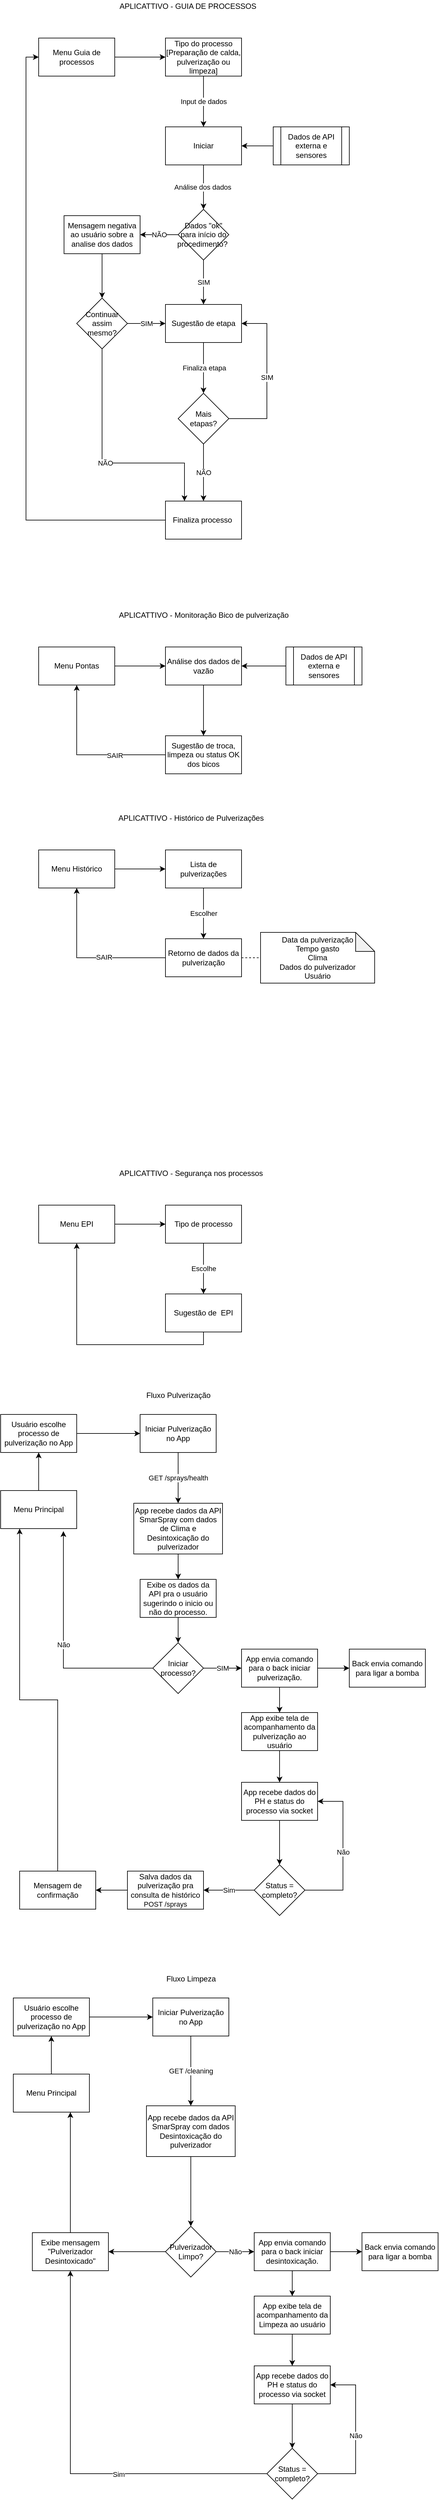 <mxfile version="16.2.4" type="github">
  <diagram id="BTvWTTK-OskF5Yp7cwZ_" name="Page-1">
    <mxGraphModel dx="1108" dy="460" grid="1" gridSize="10" guides="1" tooltips="1" connect="1" arrows="1" fold="1" page="1" pageScale="1" pageWidth="827" pageHeight="1169" math="0" shadow="0">
      <root>
        <mxCell id="0" />
        <mxCell id="1" parent="0" />
        <mxCell id="1Ovtjq9R8lrvQR8nFTWf-1" value="APLICATTIVO - GUIA DE PROCESSOS" style="text;html=1;align=center;verticalAlign=middle;resizable=0;points=[];autosize=1;strokeColor=none;fillColor=none;" parent="1" vertex="1">
          <mxGeometry x="200" y="20" width="230" height="20" as="geometry" />
        </mxCell>
        <mxCell id="1Ovtjq9R8lrvQR8nFTWf-4" value="" style="edgeStyle=orthogonalEdgeStyle;rounded=0;orthogonalLoop=1;jettySize=auto;html=1;" parent="1" source="1Ovtjq9R8lrvQR8nFTWf-2" target="1Ovtjq9R8lrvQR8nFTWf-3" edge="1">
          <mxGeometry relative="1" as="geometry" />
        </mxCell>
        <mxCell id="1Ovtjq9R8lrvQR8nFTWf-2" value="Menu Guia de processos" style="rounded=0;whiteSpace=wrap;html=1;" parent="1" vertex="1">
          <mxGeometry x="80" y="80" width="120" height="60" as="geometry" />
        </mxCell>
        <mxCell id="1Ovtjq9R8lrvQR8nFTWf-6" value="Input de dados" style="edgeStyle=orthogonalEdgeStyle;rounded=0;orthogonalLoop=1;jettySize=auto;html=1;" parent="1" source="1Ovtjq9R8lrvQR8nFTWf-3" target="1Ovtjq9R8lrvQR8nFTWf-5" edge="1">
          <mxGeometry relative="1" as="geometry" />
        </mxCell>
        <mxCell id="1Ovtjq9R8lrvQR8nFTWf-3" value="Tipo do processo&lt;br&gt;[Preparação de calda, pulverização ou limpeza]" style="whiteSpace=wrap;html=1;rounded=0;" parent="1" vertex="1">
          <mxGeometry x="280" y="80" width="120" height="60" as="geometry" />
        </mxCell>
        <mxCell id="1Ovtjq9R8lrvQR8nFTWf-21" value="Análise dos dados&amp;nbsp;" style="edgeStyle=orthogonalEdgeStyle;rounded=0;orthogonalLoop=1;jettySize=auto;html=1;" parent="1" source="1Ovtjq9R8lrvQR8nFTWf-5" target="1Ovtjq9R8lrvQR8nFTWf-20" edge="1">
          <mxGeometry relative="1" as="geometry" />
        </mxCell>
        <mxCell id="1Ovtjq9R8lrvQR8nFTWf-5" value="Iniciar" style="whiteSpace=wrap;html=1;rounded=0;" parent="1" vertex="1">
          <mxGeometry x="280" y="220" width="120" height="60" as="geometry" />
        </mxCell>
        <mxCell id="1Ovtjq9R8lrvQR8nFTWf-10" value="Finaliza etapa" style="edgeStyle=orthogonalEdgeStyle;rounded=0;orthogonalLoop=1;jettySize=auto;html=1;" parent="1" source="1Ovtjq9R8lrvQR8nFTWf-7" edge="1">
          <mxGeometry relative="1" as="geometry">
            <mxPoint x="340" y="640" as="targetPoint" />
          </mxGeometry>
        </mxCell>
        <mxCell id="1Ovtjq9R8lrvQR8nFTWf-7" value="Sugestão de etapa" style="whiteSpace=wrap;html=1;rounded=0;" parent="1" vertex="1">
          <mxGeometry x="280" y="500" width="120" height="60" as="geometry" />
        </mxCell>
        <mxCell id="1Ovtjq9R8lrvQR8nFTWf-11" value="SIM" style="edgeStyle=orthogonalEdgeStyle;rounded=0;orthogonalLoop=1;jettySize=auto;html=1;entryX=1;entryY=0.5;entryDx=0;entryDy=0;exitX=1;exitY=0.5;exitDx=0;exitDy=0;" parent="1" source="1Ovtjq9R8lrvQR8nFTWf-12" target="1Ovtjq9R8lrvQR8nFTWf-7" edge="1">
          <mxGeometry relative="1" as="geometry">
            <mxPoint x="440" y="520" as="targetPoint" />
            <mxPoint x="400" y="670" as="sourcePoint" />
            <Array as="points">
              <mxPoint x="440" y="680" />
              <mxPoint x="440" y="530" />
            </Array>
          </mxGeometry>
        </mxCell>
        <mxCell id="1Ovtjq9R8lrvQR8nFTWf-16" value="NÃO" style="edgeStyle=orthogonalEdgeStyle;rounded=0;orthogonalLoop=1;jettySize=auto;html=1;" parent="1" source="1Ovtjq9R8lrvQR8nFTWf-12" target="1Ovtjq9R8lrvQR8nFTWf-15" edge="1">
          <mxGeometry relative="1" as="geometry" />
        </mxCell>
        <mxCell id="1Ovtjq9R8lrvQR8nFTWf-12" value="Mais&lt;br&gt;etapas?" style="rhombus;whiteSpace=wrap;html=1;" parent="1" vertex="1">
          <mxGeometry x="300" y="640" width="80" height="80" as="geometry" />
        </mxCell>
        <mxCell id="1Ovtjq9R8lrvQR8nFTWf-17" style="edgeStyle=orthogonalEdgeStyle;rounded=0;orthogonalLoop=1;jettySize=auto;html=1;entryX=0;entryY=0.5;entryDx=0;entryDy=0;" parent="1" source="1Ovtjq9R8lrvQR8nFTWf-15" target="1Ovtjq9R8lrvQR8nFTWf-2" edge="1">
          <mxGeometry relative="1" as="geometry" />
        </mxCell>
        <mxCell id="1Ovtjq9R8lrvQR8nFTWf-15" value="Finaliza processo&amp;nbsp;" style="whiteSpace=wrap;html=1;" parent="1" vertex="1">
          <mxGeometry x="280" y="810" width="120" height="60" as="geometry" />
        </mxCell>
        <mxCell id="1Ovtjq9R8lrvQR8nFTWf-19" style="edgeStyle=orthogonalEdgeStyle;rounded=0;orthogonalLoop=1;jettySize=auto;html=1;entryX=1;entryY=0.5;entryDx=0;entryDy=0;" parent="1" source="1Ovtjq9R8lrvQR8nFTWf-18" target="1Ovtjq9R8lrvQR8nFTWf-5" edge="1">
          <mxGeometry relative="1" as="geometry" />
        </mxCell>
        <mxCell id="1Ovtjq9R8lrvQR8nFTWf-18" value="Dados de API externa e sensores" style="shape=process;whiteSpace=wrap;html=1;backgroundOutline=1;" parent="1" vertex="1">
          <mxGeometry x="450" y="220" width="120" height="60" as="geometry" />
        </mxCell>
        <mxCell id="1Ovtjq9R8lrvQR8nFTWf-25" value="NÃO" style="edgeStyle=orthogonalEdgeStyle;rounded=0;orthogonalLoop=1;jettySize=auto;html=1;" parent="1" source="1Ovtjq9R8lrvQR8nFTWf-20" target="1Ovtjq9R8lrvQR8nFTWf-24" edge="1">
          <mxGeometry relative="1" as="geometry" />
        </mxCell>
        <mxCell id="1Ovtjq9R8lrvQR8nFTWf-26" value="SIM" style="edgeStyle=orthogonalEdgeStyle;rounded=0;orthogonalLoop=1;jettySize=auto;html=1;" parent="1" source="1Ovtjq9R8lrvQR8nFTWf-20" target="1Ovtjq9R8lrvQR8nFTWf-7" edge="1">
          <mxGeometry relative="1" as="geometry" />
        </mxCell>
        <mxCell id="1Ovtjq9R8lrvQR8nFTWf-20" value="Dados &quot;ok&quot;&lt;br&gt;para início do procedimento?&amp;nbsp;" style="rhombus;whiteSpace=wrap;html=1;rounded=0;" parent="1" vertex="1">
          <mxGeometry x="300" y="350" width="80" height="80" as="geometry" />
        </mxCell>
        <mxCell id="1Ovtjq9R8lrvQR8nFTWf-28" value="" style="edgeStyle=orthogonalEdgeStyle;rounded=0;orthogonalLoop=1;jettySize=auto;html=1;" parent="1" source="1Ovtjq9R8lrvQR8nFTWf-24" target="1Ovtjq9R8lrvQR8nFTWf-27" edge="1">
          <mxGeometry relative="1" as="geometry" />
        </mxCell>
        <mxCell id="1Ovtjq9R8lrvQR8nFTWf-24" value="Mensagem negativa ao usuário sobre a analise dos dados" style="whiteSpace=wrap;html=1;rounded=0;" parent="1" vertex="1">
          <mxGeometry x="120" y="360" width="120" height="60" as="geometry" />
        </mxCell>
        <mxCell id="1Ovtjq9R8lrvQR8nFTWf-29" value="SIM" style="edgeStyle=orthogonalEdgeStyle;rounded=0;orthogonalLoop=1;jettySize=auto;html=1;entryX=0;entryY=0.5;entryDx=0;entryDy=0;exitX=1;exitY=0.5;exitDx=0;exitDy=0;" parent="1" source="1Ovtjq9R8lrvQR8nFTWf-27" target="1Ovtjq9R8lrvQR8nFTWf-7" edge="1">
          <mxGeometry relative="1" as="geometry" />
        </mxCell>
        <mxCell id="1Ovtjq9R8lrvQR8nFTWf-31" value="NÃO" style="edgeStyle=orthogonalEdgeStyle;rounded=0;orthogonalLoop=1;jettySize=auto;html=1;entryX=0.25;entryY=0;entryDx=0;entryDy=0;exitX=0.5;exitY=1;exitDx=0;exitDy=0;" parent="1" source="1Ovtjq9R8lrvQR8nFTWf-27" target="1Ovtjq9R8lrvQR8nFTWf-15" edge="1">
          <mxGeometry relative="1" as="geometry">
            <Array as="points">
              <mxPoint x="180" y="750" />
              <mxPoint x="310" y="750" />
            </Array>
          </mxGeometry>
        </mxCell>
        <mxCell id="1Ovtjq9R8lrvQR8nFTWf-27" value="Continuar assim mesmo?" style="rhombus;whiteSpace=wrap;html=1;rounded=0;" parent="1" vertex="1">
          <mxGeometry x="140" y="490" width="80" height="80" as="geometry" />
        </mxCell>
        <mxCell id="1Ovtjq9R8lrvQR8nFTWf-34" value="APLICATTIVO - Monitoração Bico de pulverização" style="text;html=1;align=center;verticalAlign=middle;resizable=0;points=[];autosize=1;strokeColor=none;fillColor=none;" parent="1" vertex="1">
          <mxGeometry x="200" y="980" width="280" height="20" as="geometry" />
        </mxCell>
        <mxCell id="1Ovtjq9R8lrvQR8nFTWf-37" value="" style="edgeStyle=orthogonalEdgeStyle;rounded=0;orthogonalLoop=1;jettySize=auto;html=1;" parent="1" source="1Ovtjq9R8lrvQR8nFTWf-35" target="1Ovtjq9R8lrvQR8nFTWf-36" edge="1">
          <mxGeometry relative="1" as="geometry" />
        </mxCell>
        <mxCell id="1Ovtjq9R8lrvQR8nFTWf-35" value="Menu Pontas" style="rounded=0;whiteSpace=wrap;html=1;" parent="1" vertex="1">
          <mxGeometry x="80" y="1040" width="120" height="60" as="geometry" />
        </mxCell>
        <mxCell id="1Ovtjq9R8lrvQR8nFTWf-43" value="" style="edgeStyle=orthogonalEdgeStyle;rounded=0;orthogonalLoop=1;jettySize=auto;html=1;" parent="1" source="1Ovtjq9R8lrvQR8nFTWf-36" target="1Ovtjq9R8lrvQR8nFTWf-42" edge="1">
          <mxGeometry relative="1" as="geometry" />
        </mxCell>
        <mxCell id="1Ovtjq9R8lrvQR8nFTWf-36" value="Análise dos dados de vazão" style="whiteSpace=wrap;html=1;rounded=0;" parent="1" vertex="1">
          <mxGeometry x="280" y="1040" width="120" height="60" as="geometry" />
        </mxCell>
        <mxCell id="1Ovtjq9R8lrvQR8nFTWf-41" value="" style="edgeStyle=orthogonalEdgeStyle;rounded=0;orthogonalLoop=1;jettySize=auto;html=1;" parent="1" source="1Ovtjq9R8lrvQR8nFTWf-40" target="1Ovtjq9R8lrvQR8nFTWf-36" edge="1">
          <mxGeometry relative="1" as="geometry" />
        </mxCell>
        <mxCell id="1Ovtjq9R8lrvQR8nFTWf-40" value="Dados de API externa e sensores" style="shape=process;whiteSpace=wrap;html=1;backgroundOutline=1;" parent="1" vertex="1">
          <mxGeometry x="470" y="1040" width="120" height="60" as="geometry" />
        </mxCell>
        <mxCell id="1Ovtjq9R8lrvQR8nFTWf-44" style="edgeStyle=orthogonalEdgeStyle;rounded=0;orthogonalLoop=1;jettySize=auto;html=1;entryX=0.5;entryY=1;entryDx=0;entryDy=0;" parent="1" source="1Ovtjq9R8lrvQR8nFTWf-42" target="1Ovtjq9R8lrvQR8nFTWf-35" edge="1">
          <mxGeometry relative="1" as="geometry" />
        </mxCell>
        <mxCell id="1Ovtjq9R8lrvQR8nFTWf-45" value="SAIR" style="edgeLabel;html=1;align=center;verticalAlign=middle;resizable=0;points=[];" parent="1Ovtjq9R8lrvQR8nFTWf-44" vertex="1" connectable="0">
          <mxGeometry x="-0.36" y="1" relative="1" as="geometry">
            <mxPoint as="offset" />
          </mxGeometry>
        </mxCell>
        <mxCell id="1Ovtjq9R8lrvQR8nFTWf-42" value="Sugestão de troca, limpeza ou status OK dos bicos" style="whiteSpace=wrap;html=1;rounded=0;" parent="1" vertex="1">
          <mxGeometry x="280" y="1180" width="120" height="60" as="geometry" />
        </mxCell>
        <mxCell id="1Ovtjq9R8lrvQR8nFTWf-46" value="APLICATTIVO - Histórico de Pulverizações" style="text;html=1;align=center;verticalAlign=middle;resizable=0;points=[];autosize=1;strokeColor=none;fillColor=none;" parent="1" vertex="1">
          <mxGeometry x="200" y="1300" width="240" height="20" as="geometry" />
        </mxCell>
        <mxCell id="1Ovtjq9R8lrvQR8nFTWf-49" value="" style="edgeStyle=orthogonalEdgeStyle;rounded=0;orthogonalLoop=1;jettySize=auto;html=1;" parent="1" source="1Ovtjq9R8lrvQR8nFTWf-47" target="1Ovtjq9R8lrvQR8nFTWf-48" edge="1">
          <mxGeometry relative="1" as="geometry" />
        </mxCell>
        <mxCell id="1Ovtjq9R8lrvQR8nFTWf-47" value="Menu Histórico" style="rounded=0;whiteSpace=wrap;html=1;" parent="1" vertex="1">
          <mxGeometry x="80" y="1360" width="120" height="60" as="geometry" />
        </mxCell>
        <mxCell id="1Ovtjq9R8lrvQR8nFTWf-51" value="Escolher" style="edgeStyle=orthogonalEdgeStyle;rounded=0;orthogonalLoop=1;jettySize=auto;html=1;" parent="1" source="1Ovtjq9R8lrvQR8nFTWf-48" target="1Ovtjq9R8lrvQR8nFTWf-50" edge="1">
          <mxGeometry relative="1" as="geometry" />
        </mxCell>
        <mxCell id="1Ovtjq9R8lrvQR8nFTWf-48" value="Lista de pulverizações" style="whiteSpace=wrap;html=1;rounded=0;" parent="1" vertex="1">
          <mxGeometry x="280" y="1360" width="120" height="60" as="geometry" />
        </mxCell>
        <mxCell id="1Ovtjq9R8lrvQR8nFTWf-62" style="edgeStyle=orthogonalEdgeStyle;rounded=0;orthogonalLoop=1;jettySize=auto;html=1;entryX=0.5;entryY=1;entryDx=0;entryDy=0;" parent="1" source="1Ovtjq9R8lrvQR8nFTWf-50" target="1Ovtjq9R8lrvQR8nFTWf-47" edge="1">
          <mxGeometry relative="1" as="geometry" />
        </mxCell>
        <mxCell id="1Ovtjq9R8lrvQR8nFTWf-63" value="SAIR" style="edgeLabel;html=1;align=center;verticalAlign=middle;resizable=0;points=[];" parent="1Ovtjq9R8lrvQR8nFTWf-62" vertex="1" connectable="0">
          <mxGeometry x="-0.224" y="-1" relative="1" as="geometry">
            <mxPoint as="offset" />
          </mxGeometry>
        </mxCell>
        <mxCell id="1Ovtjq9R8lrvQR8nFTWf-50" value="Retorno de dados da pulverização" style="whiteSpace=wrap;html=1;rounded=0;" parent="1" vertex="1">
          <mxGeometry x="280" y="1500" width="120" height="60" as="geometry" />
        </mxCell>
        <mxCell id="1Ovtjq9R8lrvQR8nFTWf-58" value="Data da pulverização&lt;br&gt;Tempo gasto&lt;br&gt;Clima&lt;br&gt;Dados do pulverizador&lt;br&gt;Usuário" style="shape=note;whiteSpace=wrap;html=1;backgroundOutline=1;darkOpacity=0.05;" parent="1" vertex="1">
          <mxGeometry x="430" y="1490" width="180" height="80" as="geometry" />
        </mxCell>
        <mxCell id="1Ovtjq9R8lrvQR8nFTWf-61" value="" style="endArrow=none;dashed=1;html=1;rounded=0;entryX=0;entryY=0.5;entryDx=0;entryDy=0;entryPerimeter=0;exitX=1;exitY=0.5;exitDx=0;exitDy=0;" parent="1" source="1Ovtjq9R8lrvQR8nFTWf-50" target="1Ovtjq9R8lrvQR8nFTWf-58" edge="1">
          <mxGeometry width="50" height="50" relative="1" as="geometry">
            <mxPoint x="390" y="1450" as="sourcePoint" />
            <mxPoint x="440" y="1400" as="targetPoint" />
          </mxGeometry>
        </mxCell>
        <mxCell id="1Ovtjq9R8lrvQR8nFTWf-69" value="APLICATTIVO - Segurança nos processos" style="text;html=1;align=center;verticalAlign=middle;resizable=0;points=[];autosize=1;strokeColor=none;fillColor=none;" parent="1" vertex="1">
          <mxGeometry x="200" y="1860" width="240" height="20" as="geometry" />
        </mxCell>
        <mxCell id="1Ovtjq9R8lrvQR8nFTWf-72" value="" style="edgeStyle=orthogonalEdgeStyle;rounded=0;orthogonalLoop=1;jettySize=auto;html=1;" parent="1" source="1Ovtjq9R8lrvQR8nFTWf-70" target="1Ovtjq9R8lrvQR8nFTWf-71" edge="1">
          <mxGeometry relative="1" as="geometry" />
        </mxCell>
        <mxCell id="1Ovtjq9R8lrvQR8nFTWf-70" value="Menu EPI" style="rounded=0;whiteSpace=wrap;html=1;" parent="1" vertex="1">
          <mxGeometry x="80" y="1920" width="120" height="60" as="geometry" />
        </mxCell>
        <mxCell id="1Ovtjq9R8lrvQR8nFTWf-74" value="Escolhe" style="edgeStyle=orthogonalEdgeStyle;rounded=0;orthogonalLoop=1;jettySize=auto;html=1;" parent="1" source="1Ovtjq9R8lrvQR8nFTWf-71" target="1Ovtjq9R8lrvQR8nFTWf-73" edge="1">
          <mxGeometry relative="1" as="geometry" />
        </mxCell>
        <mxCell id="1Ovtjq9R8lrvQR8nFTWf-71" value="Tipo de processo" style="whiteSpace=wrap;html=1;rounded=0;" parent="1" vertex="1">
          <mxGeometry x="280" y="1920" width="120" height="60" as="geometry" />
        </mxCell>
        <mxCell id="1Ovtjq9R8lrvQR8nFTWf-75" style="edgeStyle=orthogonalEdgeStyle;rounded=0;orthogonalLoop=1;jettySize=auto;html=1;entryX=0.5;entryY=1;entryDx=0;entryDy=0;exitX=0.5;exitY=1;exitDx=0;exitDy=0;" parent="1" source="1Ovtjq9R8lrvQR8nFTWf-73" target="1Ovtjq9R8lrvQR8nFTWf-70" edge="1">
          <mxGeometry relative="1" as="geometry" />
        </mxCell>
        <mxCell id="1Ovtjq9R8lrvQR8nFTWf-73" value="Sugestão de&amp;nbsp; EPI" style="whiteSpace=wrap;html=1;rounded=0;" parent="1" vertex="1">
          <mxGeometry x="280" y="2060" width="120" height="60" as="geometry" />
        </mxCell>
        <mxCell id="CHjRX5iaACjujJVcwhNr-1" value="Fluxo Pulverização" style="text;html=1;align=center;verticalAlign=middle;resizable=0;points=[];autosize=1;strokeColor=none;fillColor=none;" vertex="1" parent="1">
          <mxGeometry x="240" y="2210" width="120" height="20" as="geometry" />
        </mxCell>
        <mxCell id="CHjRX5iaACjujJVcwhNr-4" value="GET /sprays/health" style="edgeStyle=orthogonalEdgeStyle;rounded=0;orthogonalLoop=1;jettySize=auto;html=1;" edge="1" parent="1" source="CHjRX5iaACjujJVcwhNr-2" target="CHjRX5iaACjujJVcwhNr-3">
          <mxGeometry relative="1" as="geometry" />
        </mxCell>
        <mxCell id="CHjRX5iaACjujJVcwhNr-2" value="Iniciar Pulverização no App" style="rounded=0;whiteSpace=wrap;html=1;" vertex="1" parent="1">
          <mxGeometry x="240" y="2250" width="120" height="60" as="geometry" />
        </mxCell>
        <mxCell id="CHjRX5iaACjujJVcwhNr-6" value="" style="edgeStyle=orthogonalEdgeStyle;rounded=0;orthogonalLoop=1;jettySize=auto;html=1;" edge="1" parent="1" source="CHjRX5iaACjujJVcwhNr-3" target="CHjRX5iaACjujJVcwhNr-5">
          <mxGeometry relative="1" as="geometry" />
        </mxCell>
        <mxCell id="CHjRX5iaACjujJVcwhNr-3" value="App recebe dados da API SmarSpray com dados de Clima e Desintoxicação do pulverizador" style="whiteSpace=wrap;html=1;rounded=0;" vertex="1" parent="1">
          <mxGeometry x="230" y="2390" width="140" height="80" as="geometry" />
        </mxCell>
        <mxCell id="CHjRX5iaACjujJVcwhNr-8" value="" style="edgeStyle=orthogonalEdgeStyle;rounded=0;orthogonalLoop=1;jettySize=auto;html=1;" edge="1" parent="1" source="CHjRX5iaACjujJVcwhNr-5" target="CHjRX5iaACjujJVcwhNr-7">
          <mxGeometry relative="1" as="geometry" />
        </mxCell>
        <mxCell id="CHjRX5iaACjujJVcwhNr-5" value="Exibe os dados da API pra o usuário sugerindo o inicio ou não do processo." style="whiteSpace=wrap;html=1;rounded=0;" vertex="1" parent="1">
          <mxGeometry x="240" y="2510" width="120" height="60" as="geometry" />
        </mxCell>
        <mxCell id="CHjRX5iaACjujJVcwhNr-10" value="SIM" style="edgeStyle=orthogonalEdgeStyle;rounded=0;orthogonalLoop=1;jettySize=auto;html=1;" edge="1" parent="1" source="CHjRX5iaACjujJVcwhNr-7" target="CHjRX5iaACjujJVcwhNr-9">
          <mxGeometry relative="1" as="geometry" />
        </mxCell>
        <mxCell id="CHjRX5iaACjujJVcwhNr-12" value="Não" style="edgeStyle=orthogonalEdgeStyle;rounded=0;orthogonalLoop=1;jettySize=auto;html=1;entryX=0.825;entryY=1.067;entryDx=0;entryDy=0;entryPerimeter=0;" edge="1" parent="1" source="CHjRX5iaACjujJVcwhNr-7" target="CHjRX5iaACjujJVcwhNr-11">
          <mxGeometry relative="1" as="geometry" />
        </mxCell>
        <mxCell id="CHjRX5iaACjujJVcwhNr-7" value="Iniciar processo?" style="rhombus;whiteSpace=wrap;html=1;rounded=0;" vertex="1" parent="1">
          <mxGeometry x="260" y="2610" width="80" height="80" as="geometry" />
        </mxCell>
        <mxCell id="CHjRX5iaACjujJVcwhNr-14" value="" style="edgeStyle=orthogonalEdgeStyle;rounded=0;orthogonalLoop=1;jettySize=auto;html=1;" edge="1" parent="1" source="CHjRX5iaACjujJVcwhNr-9" target="CHjRX5iaACjujJVcwhNr-13">
          <mxGeometry relative="1" as="geometry" />
        </mxCell>
        <mxCell id="CHjRX5iaACjujJVcwhNr-16" value="" style="edgeStyle=orthogonalEdgeStyle;rounded=0;orthogonalLoop=1;jettySize=auto;html=1;" edge="1" parent="1" source="CHjRX5iaACjujJVcwhNr-9" target="CHjRX5iaACjujJVcwhNr-15">
          <mxGeometry relative="1" as="geometry" />
        </mxCell>
        <mxCell id="CHjRX5iaACjujJVcwhNr-9" value="App envia comando para o back iniciar pulverização." style="whiteSpace=wrap;html=1;rounded=0;" vertex="1" parent="1">
          <mxGeometry x="400" y="2620" width="120" height="60" as="geometry" />
        </mxCell>
        <mxCell id="CHjRX5iaACjujJVcwhNr-30" value="" style="edgeStyle=orthogonalEdgeStyle;rounded=0;orthogonalLoop=1;jettySize=auto;html=1;" edge="1" parent="1" source="CHjRX5iaACjujJVcwhNr-11" target="CHjRX5iaACjujJVcwhNr-29">
          <mxGeometry relative="1" as="geometry" />
        </mxCell>
        <mxCell id="CHjRX5iaACjujJVcwhNr-11" value="Menu Principal" style="whiteSpace=wrap;html=1;rounded=0;" vertex="1" parent="1">
          <mxGeometry x="20" y="2370" width="120" height="60" as="geometry" />
        </mxCell>
        <mxCell id="CHjRX5iaACjujJVcwhNr-20" value="" style="edgeStyle=orthogonalEdgeStyle;rounded=0;orthogonalLoop=1;jettySize=auto;html=1;" edge="1" parent="1" source="CHjRX5iaACjujJVcwhNr-13" target="CHjRX5iaACjujJVcwhNr-19">
          <mxGeometry relative="1" as="geometry" />
        </mxCell>
        <mxCell id="CHjRX5iaACjujJVcwhNr-13" value="App exibe tela de acompanhamento da pulverização ao usuário" style="whiteSpace=wrap;html=1;rounded=0;" vertex="1" parent="1">
          <mxGeometry x="400" y="2720" width="120" height="60" as="geometry" />
        </mxCell>
        <mxCell id="CHjRX5iaACjujJVcwhNr-15" value="Back envia comando para ligar a bomba" style="whiteSpace=wrap;html=1;rounded=0;" vertex="1" parent="1">
          <mxGeometry x="570" y="2620" width="120" height="60" as="geometry" />
        </mxCell>
        <mxCell id="CHjRX5iaACjujJVcwhNr-22" value="" style="edgeStyle=orthogonalEdgeStyle;rounded=0;orthogonalLoop=1;jettySize=auto;html=1;" edge="1" parent="1" source="CHjRX5iaACjujJVcwhNr-19" target="CHjRX5iaACjujJVcwhNr-21">
          <mxGeometry relative="1" as="geometry" />
        </mxCell>
        <mxCell id="CHjRX5iaACjujJVcwhNr-19" value="App recebe dados do PH e status do processo via socket" style="whiteSpace=wrap;html=1;rounded=0;" vertex="1" parent="1">
          <mxGeometry x="400" y="2830" width="120" height="60" as="geometry" />
        </mxCell>
        <mxCell id="CHjRX5iaACjujJVcwhNr-23" value="Não" style="edgeStyle=orthogonalEdgeStyle;rounded=0;orthogonalLoop=1;jettySize=auto;html=1;entryX=1;entryY=0.5;entryDx=0;entryDy=0;exitX=1;exitY=0.5;exitDx=0;exitDy=0;" edge="1" parent="1" source="CHjRX5iaACjujJVcwhNr-21" target="CHjRX5iaACjujJVcwhNr-19">
          <mxGeometry relative="1" as="geometry">
            <Array as="points">
              <mxPoint x="560" y="3000" />
              <mxPoint x="560" y="2860" />
            </Array>
          </mxGeometry>
        </mxCell>
        <mxCell id="CHjRX5iaACjujJVcwhNr-25" value="Sim" style="edgeStyle=orthogonalEdgeStyle;rounded=0;orthogonalLoop=1;jettySize=auto;html=1;" edge="1" parent="1" source="CHjRX5iaACjujJVcwhNr-21" target="CHjRX5iaACjujJVcwhNr-24">
          <mxGeometry relative="1" as="geometry" />
        </mxCell>
        <mxCell id="CHjRX5iaACjujJVcwhNr-21" value="Status = completo?" style="rhombus;whiteSpace=wrap;html=1;rounded=0;" vertex="1" parent="1">
          <mxGeometry x="420" y="2960" width="80" height="80" as="geometry" />
        </mxCell>
        <mxCell id="CHjRX5iaACjujJVcwhNr-27" value="" style="edgeStyle=orthogonalEdgeStyle;rounded=0;orthogonalLoop=1;jettySize=auto;html=1;" edge="1" parent="1" source="CHjRX5iaACjujJVcwhNr-24" target="CHjRX5iaACjujJVcwhNr-26">
          <mxGeometry relative="1" as="geometry" />
        </mxCell>
        <mxCell id="CHjRX5iaACjujJVcwhNr-24" value="Salva dados da pulverização pra consulta de histórico&lt;br&gt;&lt;span style=&quot;font-size: 11px ; background-color: rgb(255 , 255 , 255)&quot;&gt;POST /sprays&lt;/span&gt;" style="whiteSpace=wrap;html=1;rounded=0;" vertex="1" parent="1">
          <mxGeometry x="220" y="2970" width="120" height="60" as="geometry" />
        </mxCell>
        <mxCell id="CHjRX5iaACjujJVcwhNr-28" style="edgeStyle=orthogonalEdgeStyle;rounded=0;orthogonalLoop=1;jettySize=auto;html=1;entryX=0.25;entryY=1;entryDx=0;entryDy=0;" edge="1" parent="1" source="CHjRX5iaACjujJVcwhNr-26" target="CHjRX5iaACjujJVcwhNr-11">
          <mxGeometry relative="1" as="geometry" />
        </mxCell>
        <mxCell id="CHjRX5iaACjujJVcwhNr-26" value="Mensagem de confirmação" style="whiteSpace=wrap;html=1;rounded=0;" vertex="1" parent="1">
          <mxGeometry x="50" y="2970" width="120" height="60" as="geometry" />
        </mxCell>
        <mxCell id="CHjRX5iaACjujJVcwhNr-31" value="" style="edgeStyle=orthogonalEdgeStyle;rounded=0;orthogonalLoop=1;jettySize=auto;html=1;" edge="1" parent="1" source="CHjRX5iaACjujJVcwhNr-29" target="CHjRX5iaACjujJVcwhNr-2">
          <mxGeometry relative="1" as="geometry" />
        </mxCell>
        <mxCell id="CHjRX5iaACjujJVcwhNr-29" value="Usuário escolhe processo de pulverização no App" style="whiteSpace=wrap;html=1;rounded=0;" vertex="1" parent="1">
          <mxGeometry x="20" y="2250" width="120" height="60" as="geometry" />
        </mxCell>
        <mxCell id="CHjRX5iaACjujJVcwhNr-32" value="Fluxo Limpeza" style="text;html=1;align=center;verticalAlign=middle;resizable=0;points=[];autosize=1;strokeColor=none;fillColor=none;" vertex="1" parent="1">
          <mxGeometry x="275" y="3130" width="90" height="20" as="geometry" />
        </mxCell>
        <mxCell id="CHjRX5iaACjujJVcwhNr-33" value="GET /cleaning" style="edgeStyle=orthogonalEdgeStyle;rounded=0;orthogonalLoop=1;jettySize=auto;html=1;" edge="1" parent="1" source="CHjRX5iaACjujJVcwhNr-34" target="CHjRX5iaACjujJVcwhNr-36">
          <mxGeometry relative="1" as="geometry" />
        </mxCell>
        <mxCell id="CHjRX5iaACjujJVcwhNr-34" value="Iniciar Pulverização no App" style="rounded=0;whiteSpace=wrap;html=1;" vertex="1" parent="1">
          <mxGeometry x="260" y="3170" width="120" height="60" as="geometry" />
        </mxCell>
        <mxCell id="CHjRX5iaACjujJVcwhNr-61" style="edgeStyle=orthogonalEdgeStyle;rounded=0;orthogonalLoop=1;jettySize=auto;html=1;entryX=0.5;entryY=0;entryDx=0;entryDy=0;" edge="1" parent="1" source="CHjRX5iaACjujJVcwhNr-36" target="CHjRX5iaACjujJVcwhNr-41">
          <mxGeometry relative="1" as="geometry" />
        </mxCell>
        <mxCell id="CHjRX5iaACjujJVcwhNr-36" value="App recebe dados da API SmarSpray com dados Desintoxicação do pulverizador" style="whiteSpace=wrap;html=1;rounded=0;" vertex="1" parent="1">
          <mxGeometry x="250" y="3340" width="140" height="80" as="geometry" />
        </mxCell>
        <mxCell id="CHjRX5iaACjujJVcwhNr-62" value="Não" style="edgeStyle=orthogonalEdgeStyle;rounded=0;orthogonalLoop=1;jettySize=auto;html=1;" edge="1" parent="1" source="CHjRX5iaACjujJVcwhNr-41" target="CHjRX5iaACjujJVcwhNr-44">
          <mxGeometry relative="1" as="geometry" />
        </mxCell>
        <mxCell id="CHjRX5iaACjujJVcwhNr-64" value="" style="edgeStyle=orthogonalEdgeStyle;rounded=0;orthogonalLoop=1;jettySize=auto;html=1;" edge="1" parent="1" source="CHjRX5iaACjujJVcwhNr-41" target="CHjRX5iaACjujJVcwhNr-63">
          <mxGeometry relative="1" as="geometry" />
        </mxCell>
        <mxCell id="CHjRX5iaACjujJVcwhNr-41" value="Pulverizador Limpo?" style="rhombus;whiteSpace=wrap;html=1;rounded=0;" vertex="1" parent="1">
          <mxGeometry x="280" y="3530" width="80" height="80" as="geometry" />
        </mxCell>
        <mxCell id="CHjRX5iaACjujJVcwhNr-42" value="" style="edgeStyle=orthogonalEdgeStyle;rounded=0;orthogonalLoop=1;jettySize=auto;html=1;" edge="1" parent="1" source="CHjRX5iaACjujJVcwhNr-44" target="CHjRX5iaACjujJVcwhNr-48">
          <mxGeometry relative="1" as="geometry" />
        </mxCell>
        <mxCell id="CHjRX5iaACjujJVcwhNr-43" value="" style="edgeStyle=orthogonalEdgeStyle;rounded=0;orthogonalLoop=1;jettySize=auto;html=1;" edge="1" parent="1" source="CHjRX5iaACjujJVcwhNr-44" target="CHjRX5iaACjujJVcwhNr-49">
          <mxGeometry relative="1" as="geometry" />
        </mxCell>
        <mxCell id="CHjRX5iaACjujJVcwhNr-44" value="App envia comando para o back iniciar desintoxicação." style="whiteSpace=wrap;html=1;rounded=0;" vertex="1" parent="1">
          <mxGeometry x="420" y="3540" width="120" height="60" as="geometry" />
        </mxCell>
        <mxCell id="CHjRX5iaACjujJVcwhNr-45" value="" style="edgeStyle=orthogonalEdgeStyle;rounded=0;orthogonalLoop=1;jettySize=auto;html=1;" edge="1" parent="1" source="CHjRX5iaACjujJVcwhNr-46" target="CHjRX5iaACjujJVcwhNr-60">
          <mxGeometry relative="1" as="geometry" />
        </mxCell>
        <mxCell id="CHjRX5iaACjujJVcwhNr-46" value="Menu Principal" style="whiteSpace=wrap;html=1;rounded=0;" vertex="1" parent="1">
          <mxGeometry x="40" y="3290" width="120" height="60" as="geometry" />
        </mxCell>
        <mxCell id="CHjRX5iaACjujJVcwhNr-47" value="" style="edgeStyle=orthogonalEdgeStyle;rounded=0;orthogonalLoop=1;jettySize=auto;html=1;" edge="1" parent="1" source="CHjRX5iaACjujJVcwhNr-48" target="CHjRX5iaACjujJVcwhNr-51">
          <mxGeometry relative="1" as="geometry" />
        </mxCell>
        <mxCell id="CHjRX5iaACjujJVcwhNr-48" value="App exibe tela de acompanhamento da Limpeza ao usuário" style="whiteSpace=wrap;html=1;rounded=0;" vertex="1" parent="1">
          <mxGeometry x="420" y="3640" width="120" height="60" as="geometry" />
        </mxCell>
        <mxCell id="CHjRX5iaACjujJVcwhNr-49" value="Back envia comando para ligar a bomba" style="whiteSpace=wrap;html=1;rounded=0;" vertex="1" parent="1">
          <mxGeometry x="590" y="3540" width="120" height="60" as="geometry" />
        </mxCell>
        <mxCell id="CHjRX5iaACjujJVcwhNr-50" value="" style="edgeStyle=orthogonalEdgeStyle;rounded=0;orthogonalLoop=1;jettySize=auto;html=1;" edge="1" parent="1" source="CHjRX5iaACjujJVcwhNr-51" target="CHjRX5iaACjujJVcwhNr-54">
          <mxGeometry relative="1" as="geometry" />
        </mxCell>
        <mxCell id="CHjRX5iaACjujJVcwhNr-51" value="App recebe dados do PH e status do processo via socket" style="whiteSpace=wrap;html=1;rounded=0;" vertex="1" parent="1">
          <mxGeometry x="420" y="3750" width="120" height="60" as="geometry" />
        </mxCell>
        <mxCell id="CHjRX5iaACjujJVcwhNr-52" value="Não" style="edgeStyle=orthogonalEdgeStyle;rounded=0;orthogonalLoop=1;jettySize=auto;html=1;entryX=1;entryY=0.5;entryDx=0;entryDy=0;exitX=1;exitY=0.5;exitDx=0;exitDy=0;" edge="1" parent="1" source="CHjRX5iaACjujJVcwhNr-54" target="CHjRX5iaACjujJVcwhNr-51">
          <mxGeometry relative="1" as="geometry">
            <Array as="points">
              <mxPoint x="580" y="3920" />
              <mxPoint x="580" y="3780" />
            </Array>
          </mxGeometry>
        </mxCell>
        <mxCell id="CHjRX5iaACjujJVcwhNr-66" style="edgeStyle=orthogonalEdgeStyle;rounded=0;orthogonalLoop=1;jettySize=auto;html=1;entryX=0.5;entryY=1;entryDx=0;entryDy=0;" edge="1" parent="1" source="CHjRX5iaACjujJVcwhNr-54" target="CHjRX5iaACjujJVcwhNr-63">
          <mxGeometry relative="1" as="geometry" />
        </mxCell>
        <mxCell id="CHjRX5iaACjujJVcwhNr-67" value="Sim" style="edgeLabel;html=1;align=center;verticalAlign=middle;resizable=0;points=[];" vertex="1" connectable="0" parent="CHjRX5iaACjujJVcwhNr-66">
          <mxGeometry x="-0.256" y="1" relative="1" as="geometry">
            <mxPoint as="offset" />
          </mxGeometry>
        </mxCell>
        <mxCell id="CHjRX5iaACjujJVcwhNr-54" value="Status = completo?" style="rhombus;whiteSpace=wrap;html=1;rounded=0;" vertex="1" parent="1">
          <mxGeometry x="440" y="3880" width="80" height="80" as="geometry" />
        </mxCell>
        <mxCell id="CHjRX5iaACjujJVcwhNr-59" value="" style="edgeStyle=orthogonalEdgeStyle;rounded=0;orthogonalLoop=1;jettySize=auto;html=1;" edge="1" parent="1" source="CHjRX5iaACjujJVcwhNr-60" target="CHjRX5iaACjujJVcwhNr-34">
          <mxGeometry relative="1" as="geometry" />
        </mxCell>
        <mxCell id="CHjRX5iaACjujJVcwhNr-60" value="Usuário escolhe processo de pulverização no App" style="whiteSpace=wrap;html=1;rounded=0;" vertex="1" parent="1">
          <mxGeometry x="40" y="3170" width="120" height="60" as="geometry" />
        </mxCell>
        <mxCell id="CHjRX5iaACjujJVcwhNr-65" style="edgeStyle=orthogonalEdgeStyle;rounded=0;orthogonalLoop=1;jettySize=auto;html=1;entryX=0.75;entryY=1;entryDx=0;entryDy=0;" edge="1" parent="1" source="CHjRX5iaACjujJVcwhNr-63" target="CHjRX5iaACjujJVcwhNr-46">
          <mxGeometry relative="1" as="geometry" />
        </mxCell>
        <mxCell id="CHjRX5iaACjujJVcwhNr-63" value="Exibe mensagem &quot;Pulverizador Desintoxicado&quot;" style="whiteSpace=wrap;html=1;rounded=0;" vertex="1" parent="1">
          <mxGeometry x="70" y="3540" width="120" height="60" as="geometry" />
        </mxCell>
      </root>
    </mxGraphModel>
  </diagram>
</mxfile>
